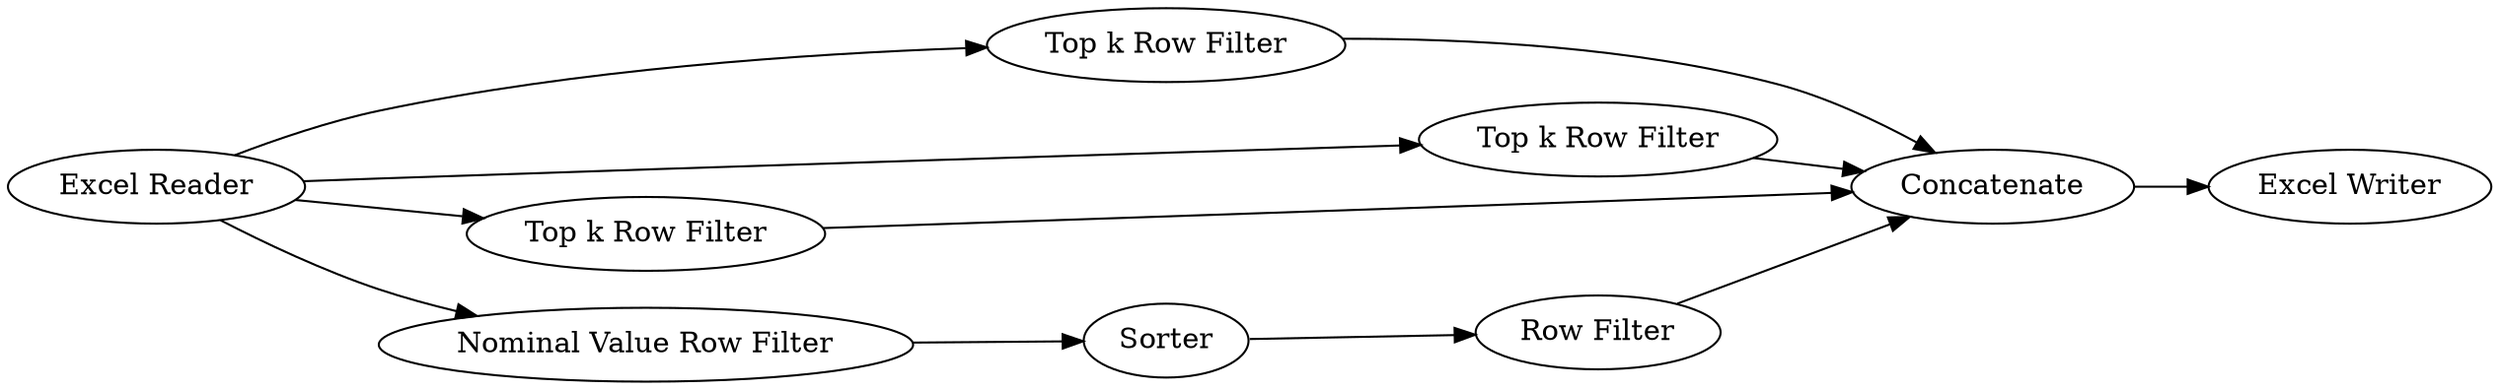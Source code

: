 digraph {
	1 [label="Excel Reader"]
	2 [label="Top k Row Filter"]
	3 [label="Top k Row Filter"]
	4 [label="Top k Row Filter"]
	7 [label=Concatenate]
	9 [label=Sorter]
	10 [label="Row Filter"]
	12 [label="Nominal Value Row Filter"]
	13 [label="Excel Writer"]
	1 -> 3
	1 -> 2
	1 -> 4
	1 -> 12
	2 -> 7
	3 -> 7
	4 -> 7
	7 -> 13
	9 -> 10
	10 -> 7
	12 -> 9
	rankdir=LR
}
